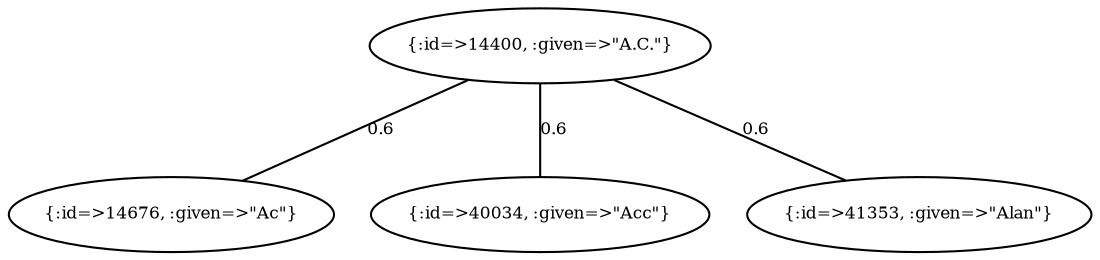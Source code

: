 graph Collector__WeightedGraph {
    "{:id=>14400, :given=>\"A.C.\"}" [
        fontsize = 8,
        label = "{:id=>14400, :given=>\"A.C.\"}"
    ]

    "{:id=>14676, :given=>\"Ac\"}" [
        fontsize = 8,
        label = "{:id=>14676, :given=>\"Ac\"}"
    ]

    "{:id=>40034, :given=>\"Acc\"}" [
        fontsize = 8,
        label = "{:id=>40034, :given=>\"Acc\"}"
    ]

    "{:id=>41353, :given=>\"Alan\"}" [
        fontsize = 8,
        label = "{:id=>41353, :given=>\"Alan\"}"
    ]

    "{:id=>14400, :given=>\"A.C.\"}" -- "{:id=>14676, :given=>\"Ac\"}" [
        fontsize = 8,
        label = 0.6
    ]

    "{:id=>14400, :given=>\"A.C.\"}" -- "{:id=>40034, :given=>\"Acc\"}" [
        fontsize = 8,
        label = 0.6
    ]

    "{:id=>14400, :given=>\"A.C.\"}" -- "{:id=>41353, :given=>\"Alan\"}" [
        fontsize = 8,
        label = 0.6
    ]
}
